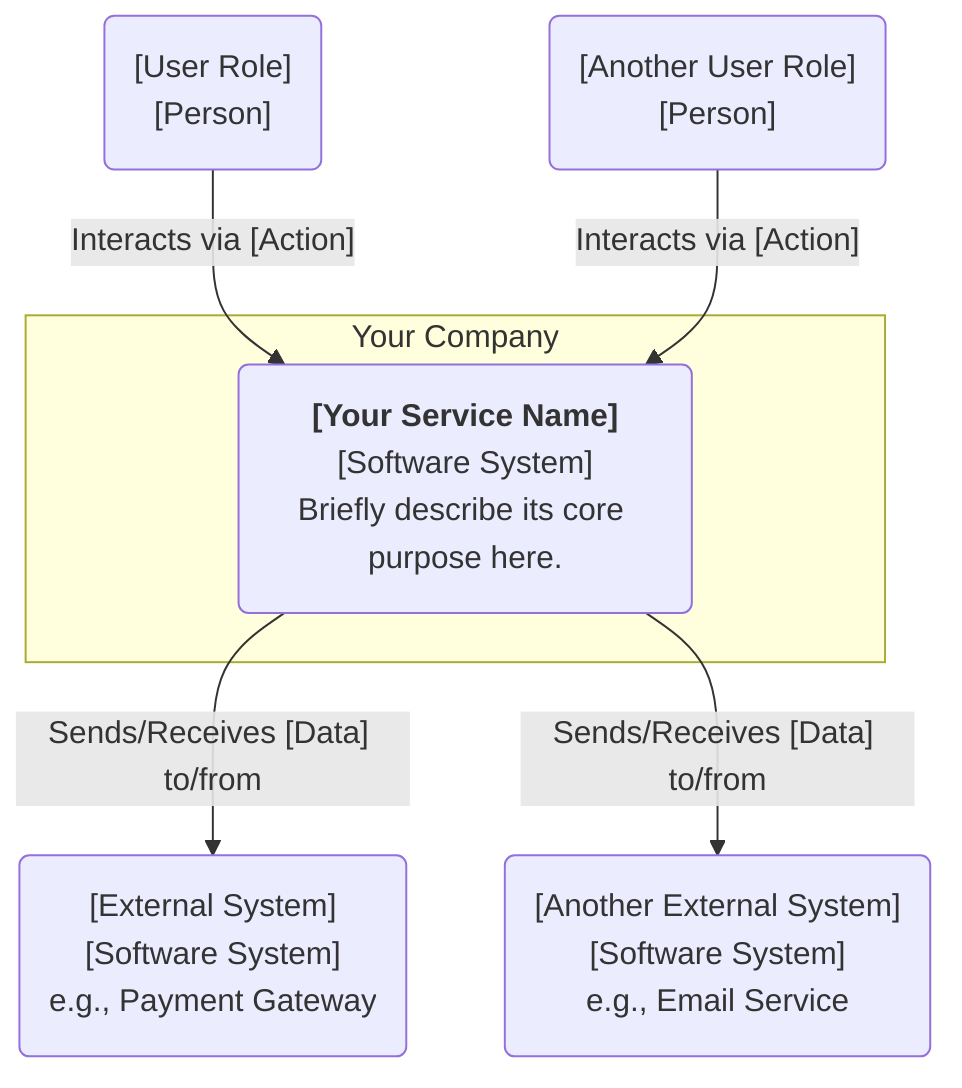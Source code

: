 %% C4 Model - Level 1: System Context
%% Purpose: Shows the system's relationship with users and other systems.
%% Instructions: Replace placeholders like [User Role] and [External System].

graph TD
    %% Define Users (Actors)
    user1("[User Role]<br>[Person]")
    user2("[Another User Role]<br>[Person]")

    %% Define your system within a boundary
    subgraph Your Company
        yourSystem("<strong>[Your Service Name]</strong><br>[Software System]<br>Briefly describe its core purpose here.")
    end

    %% Define External Systems it interacts with
    extSystem1("[External System]<br>[Software System]<br>e.g., Payment Gateway")
    extSystem2("[Another External System]<br>[Software System]<br>e.g., Email Service")

    %% Define the relationships and data flow
    user1 -- "Interacts via [Action]" --> yourSystem
    user2 -- "Interacts via [Action]" --> yourSystem
    yourSystem -- "Sends/Receives [Data] to/from" --> extSystem1
    yourSystem -- "Sends/Receives [Data] to/from" --> extSystem2